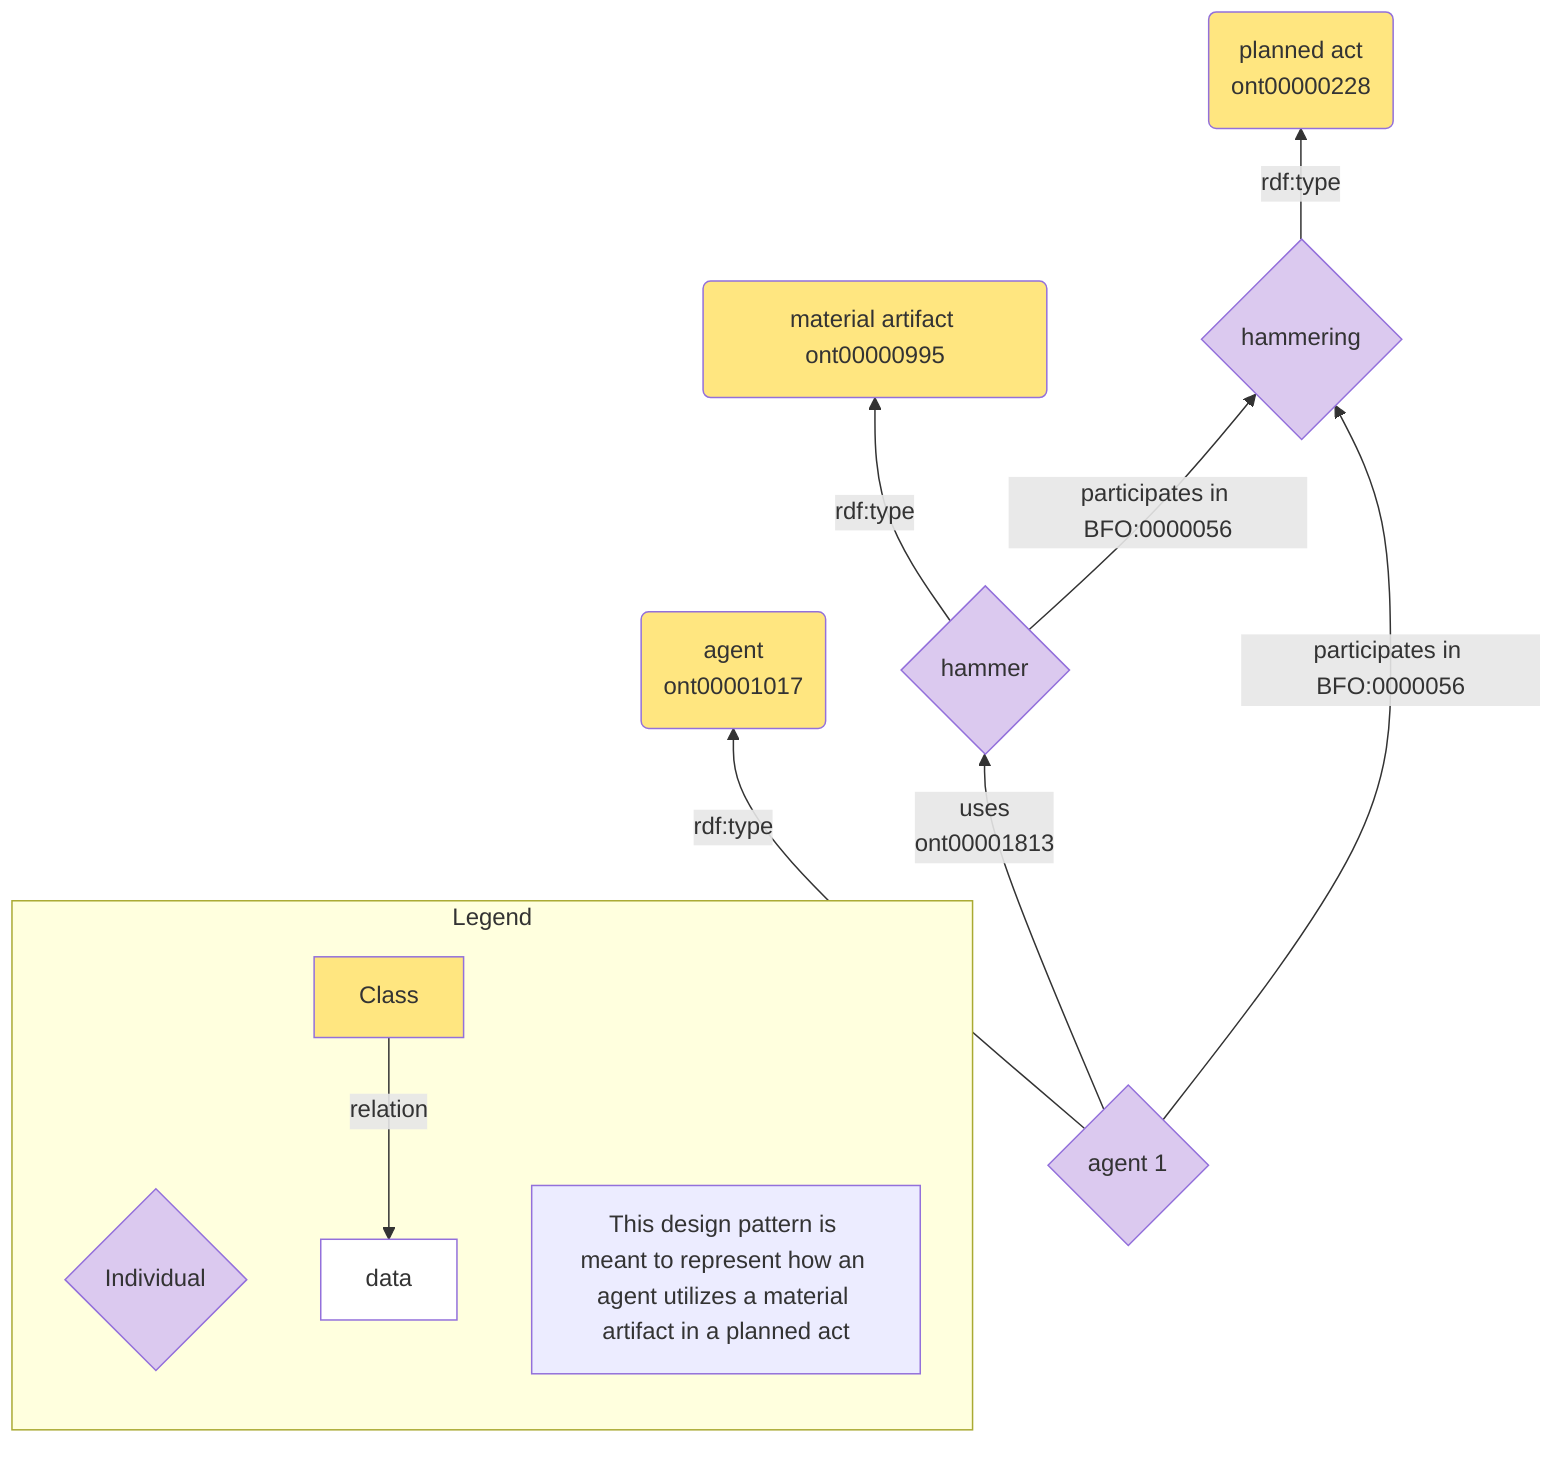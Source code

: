 flowchart BT

id1{agent 1}--rdf:type-->id5(agent 
ont00001017)
id2{hammer}--rdf:type-->id3(material artifact ont00000995)
id1--uses 
ont00001813-->id2
id6{hammering}--rdf:type-->id4(planned act 
ont00000228)
id1--participates in BFO:0000056-->id6
id2--participates in BFO:0000056-->id6
id1:::Class_01
classDef Class_01 fill:#dbc9ef
id2:::Class_02
classDef Class_02 fill:#dbc9ef
id3:::Class_03
classDef Class_03 fill:#ffe680
id4:::Class_04
classDef Class_04 fill:#ffe680
id5:::Class_05
classDef Class_05 fill:#ffe680
id6:::Class_06
classDef Class_06 fill:#dbc9ef

subgraph Legend
    AA{Individual}
    BB[Class]
    CC[data]
    BB --> |relation| CC
    DD[This design pattern is meant to represent how an agent utilizes a material artifact in a planned act]
    classDef yellow fill:#ffe680
classDef purple fill:#dbc9ef
classDef white fill:#ffffff
class BB yellow
class AA purple
class CC white
    end